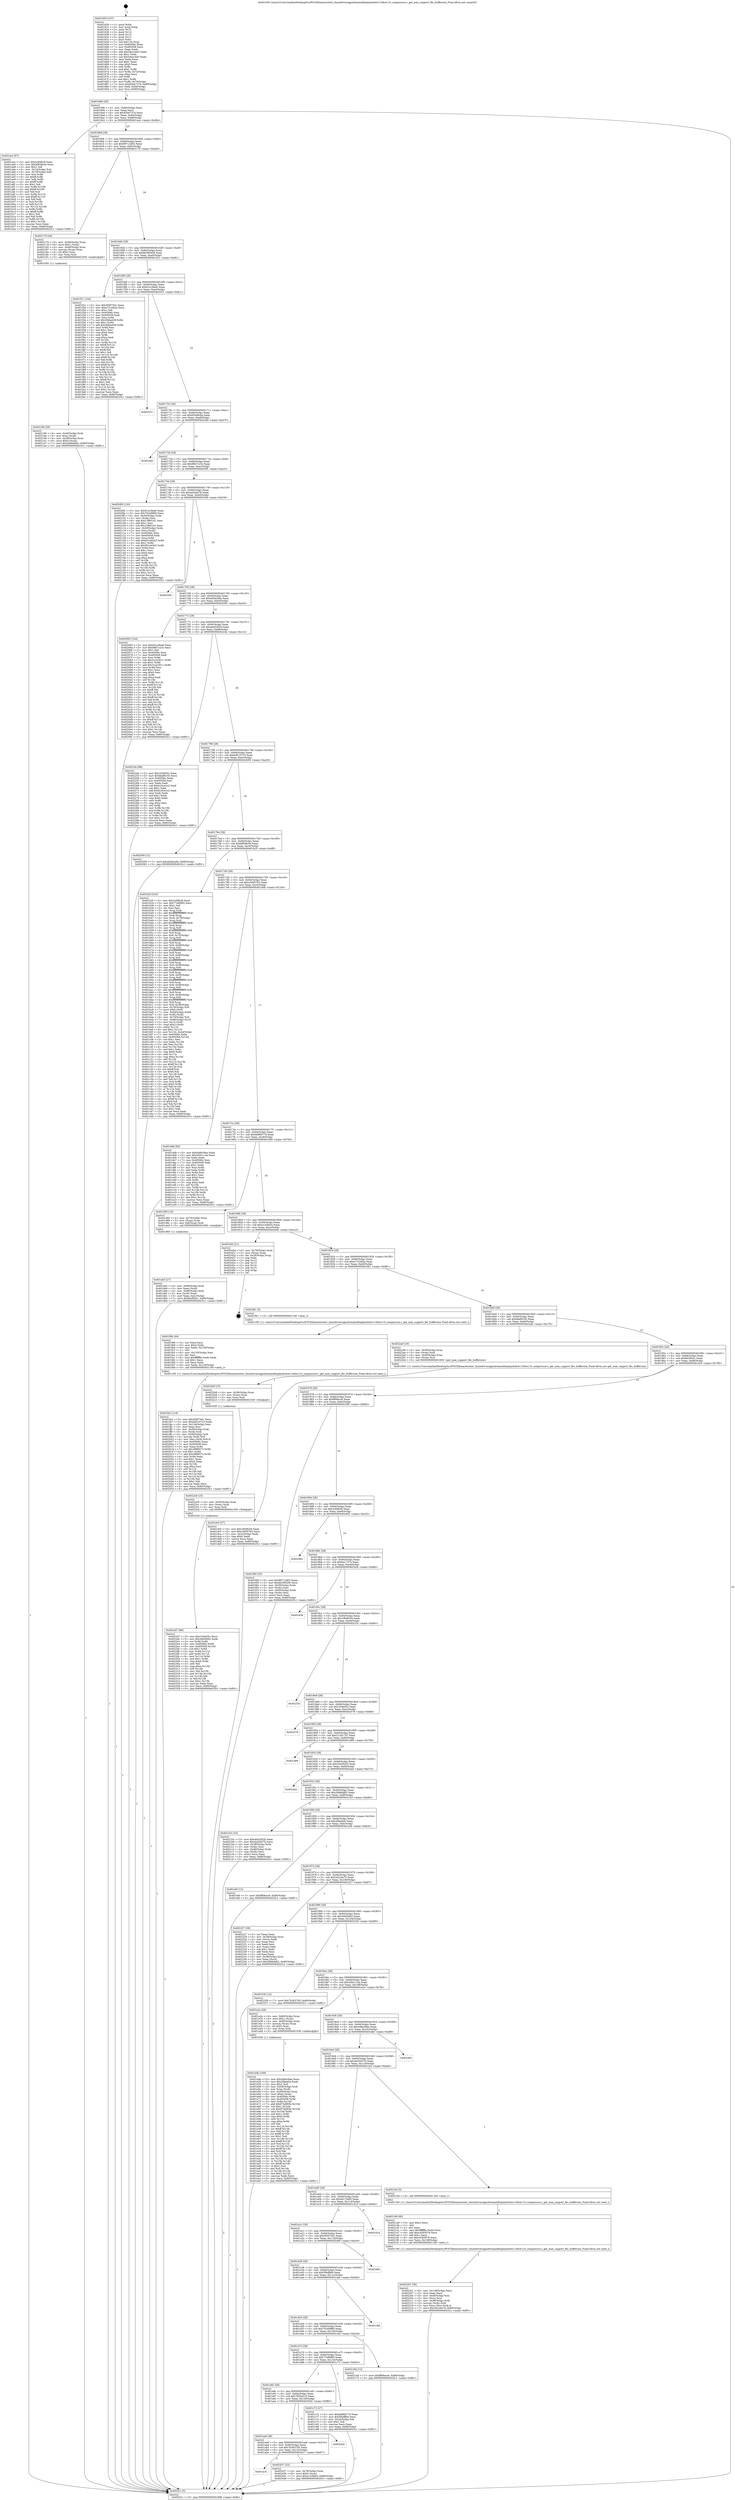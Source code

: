 digraph "0x401630" {
  label = "0x401630 (/mnt/c/Users/mathe/Desktop/tcc/POCII/binaries/extr_linuxdriversgpudrmamddisplaydcdce110dce110_compressor.c_get_max_support_fbc_buffersize_Final-ollvm.out::main(0))"
  labelloc = "t"
  node[shape=record]

  Entry [label="",width=0.3,height=0.3,shape=circle,fillcolor=black,style=filled]
  "0x40169b" [label="{
     0x40169b [29]\l
     | [instrs]\l
     &nbsp;&nbsp;0x40169b \<+3\>: mov -0x80(%rbp),%eax\l
     &nbsp;&nbsp;0x40169e \<+2\>: mov %eax,%ecx\l
     &nbsp;&nbsp;0x4016a0 \<+6\>: sub $0x82be737d,%ecx\l
     &nbsp;&nbsp;0x4016a6 \<+6\>: mov %eax,-0x94(%rbp)\l
     &nbsp;&nbsp;0x4016ac \<+6\>: mov %ecx,-0x98(%rbp)\l
     &nbsp;&nbsp;0x4016b2 \<+6\>: je 0000000000401ace \<main+0x49e\>\l
  }"]
  "0x401ace" [label="{
     0x401ace [97]\l
     | [instrs]\l
     &nbsp;&nbsp;0x401ace \<+5\>: mov $0x2c69626,%eax\l
     &nbsp;&nbsp;0x401ad3 \<+5\>: mov $0xbf838c5e,%ecx\l
     &nbsp;&nbsp;0x401ad8 \<+2\>: mov $0x1,%dl\l
     &nbsp;&nbsp;0x401ada \<+4\>: mov -0x7a(%rbp),%sil\l
     &nbsp;&nbsp;0x401ade \<+4\>: mov -0x79(%rbp),%dil\l
     &nbsp;&nbsp;0x401ae2 \<+3\>: mov %sil,%r8b\l
     &nbsp;&nbsp;0x401ae5 \<+4\>: xor $0xff,%r8b\l
     &nbsp;&nbsp;0x401ae9 \<+3\>: mov %dil,%r9b\l
     &nbsp;&nbsp;0x401aec \<+4\>: xor $0xff,%r9b\l
     &nbsp;&nbsp;0x401af0 \<+3\>: xor $0x1,%dl\l
     &nbsp;&nbsp;0x401af3 \<+3\>: mov %r8b,%r10b\l
     &nbsp;&nbsp;0x401af6 \<+4\>: and $0xff,%r10b\l
     &nbsp;&nbsp;0x401afa \<+3\>: and %dl,%sil\l
     &nbsp;&nbsp;0x401afd \<+3\>: mov %r9b,%r11b\l
     &nbsp;&nbsp;0x401b00 \<+4\>: and $0xff,%r11b\l
     &nbsp;&nbsp;0x401b04 \<+3\>: and %dl,%dil\l
     &nbsp;&nbsp;0x401b07 \<+3\>: or %sil,%r10b\l
     &nbsp;&nbsp;0x401b0a \<+3\>: or %dil,%r11b\l
     &nbsp;&nbsp;0x401b0d \<+3\>: xor %r11b,%r10b\l
     &nbsp;&nbsp;0x401b10 \<+3\>: or %r9b,%r8b\l
     &nbsp;&nbsp;0x401b13 \<+4\>: xor $0xff,%r8b\l
     &nbsp;&nbsp;0x401b17 \<+3\>: or $0x1,%dl\l
     &nbsp;&nbsp;0x401b1a \<+3\>: and %dl,%r8b\l
     &nbsp;&nbsp;0x401b1d \<+3\>: or %r8b,%r10b\l
     &nbsp;&nbsp;0x401b20 \<+4\>: test $0x1,%r10b\l
     &nbsp;&nbsp;0x401b24 \<+3\>: cmovne %ecx,%eax\l
     &nbsp;&nbsp;0x401b27 \<+3\>: mov %eax,-0x80(%rbp)\l
     &nbsp;&nbsp;0x401b2a \<+5\>: jmp 00000000004025c1 \<main+0xf91\>\l
  }"]
  "0x4016b8" [label="{
     0x4016b8 [28]\l
     | [instrs]\l
     &nbsp;&nbsp;0x4016b8 \<+5\>: jmp 00000000004016bd \<main+0x8d\>\l
     &nbsp;&nbsp;0x4016bd \<+6\>: mov -0x94(%rbp),%eax\l
     &nbsp;&nbsp;0x4016c3 \<+5\>: sub $0x89712d03,%eax\l
     &nbsp;&nbsp;0x4016c8 \<+6\>: mov %eax,-0x9c(%rbp)\l
     &nbsp;&nbsp;0x4016ce \<+6\>: je 0000000000402179 \<main+0xb49\>\l
  }"]
  "0x4025c1" [label="{
     0x4025c1 [5]\l
     | [instrs]\l
     &nbsp;&nbsp;0x4025c1 \<+5\>: jmp 000000000040169b \<main+0x6b\>\l
  }"]
  "0x401630" [label="{
     0x401630 [107]\l
     | [instrs]\l
     &nbsp;&nbsp;0x401630 \<+1\>: push %rbp\l
     &nbsp;&nbsp;0x401631 \<+3\>: mov %rsp,%rbp\l
     &nbsp;&nbsp;0x401634 \<+2\>: push %r15\l
     &nbsp;&nbsp;0x401636 \<+2\>: push %r14\l
     &nbsp;&nbsp;0x401638 \<+2\>: push %r13\l
     &nbsp;&nbsp;0x40163a \<+2\>: push %r12\l
     &nbsp;&nbsp;0x40163c \<+1\>: push %rbx\l
     &nbsp;&nbsp;0x40163d \<+7\>: sub $0x118,%rsp\l
     &nbsp;&nbsp;0x401644 \<+7\>: mov 0x40506c,%eax\l
     &nbsp;&nbsp;0x40164b \<+7\>: mov 0x405058,%ecx\l
     &nbsp;&nbsp;0x401652 \<+2\>: mov %eax,%edx\l
     &nbsp;&nbsp;0x401654 \<+6\>: add $0x54ecc4d3,%edx\l
     &nbsp;&nbsp;0x40165a \<+3\>: sub $0x1,%edx\l
     &nbsp;&nbsp;0x40165d \<+6\>: sub $0x54ecc4d3,%edx\l
     &nbsp;&nbsp;0x401663 \<+3\>: imul %edx,%eax\l
     &nbsp;&nbsp;0x401666 \<+3\>: and $0x1,%eax\l
     &nbsp;&nbsp;0x401669 \<+3\>: cmp $0x0,%eax\l
     &nbsp;&nbsp;0x40166c \<+4\>: sete %r8b\l
     &nbsp;&nbsp;0x401670 \<+4\>: and $0x1,%r8b\l
     &nbsp;&nbsp;0x401674 \<+4\>: mov %r8b,-0x7a(%rbp)\l
     &nbsp;&nbsp;0x401678 \<+3\>: cmp $0xa,%ecx\l
     &nbsp;&nbsp;0x40167b \<+4\>: setl %r8b\l
     &nbsp;&nbsp;0x40167f \<+4\>: and $0x1,%r8b\l
     &nbsp;&nbsp;0x401683 \<+4\>: mov %r8b,-0x79(%rbp)\l
     &nbsp;&nbsp;0x401687 \<+7\>: movl $0x82be737d,-0x80(%rbp)\l
     &nbsp;&nbsp;0x40168e \<+6\>: mov %edi,-0x84(%rbp)\l
     &nbsp;&nbsp;0x401694 \<+7\>: mov %rsi,-0x90(%rbp)\l
  }"]
  Exit [label="",width=0.3,height=0.3,shape=circle,fillcolor=black,style=filled,peripheries=2]
  "0x402179" [label="{
     0x402179 [29]\l
     | [instrs]\l
     &nbsp;&nbsp;0x402179 \<+4\>: mov -0x48(%rbp),%rax\l
     &nbsp;&nbsp;0x40217d \<+6\>: movl $0x1,(%rax)\l
     &nbsp;&nbsp;0x402183 \<+4\>: mov -0x48(%rbp),%rax\l
     &nbsp;&nbsp;0x402187 \<+3\>: movslq (%rax),%rax\l
     &nbsp;&nbsp;0x40218a \<+4\>: shl $0x2,%rax\l
     &nbsp;&nbsp;0x40218e \<+3\>: mov %rax,%rdi\l
     &nbsp;&nbsp;0x402191 \<+5\>: call 0000000000401050 \<malloc@plt\>\l
     | [calls]\l
     &nbsp;&nbsp;0x401050 \{1\} (unknown)\l
  }"]
  "0x4016d4" [label="{
     0x4016d4 [28]\l
     | [instrs]\l
     &nbsp;&nbsp;0x4016d4 \<+5\>: jmp 00000000004016d9 \<main+0xa9\>\l
     &nbsp;&nbsp;0x4016d9 \<+6\>: mov -0x94(%rbp),%eax\l
     &nbsp;&nbsp;0x4016df \<+5\>: sub $0x8b395458,%eax\l
     &nbsp;&nbsp;0x4016e4 \<+6\>: mov %eax,-0xa0(%rbp)\l
     &nbsp;&nbsp;0x4016ea \<+6\>: je 0000000000401f21 \<main+0x8f1\>\l
  }"]
  "0x401ac4" [label="{
     0x401ac4\l
  }", style=dashed]
  "0x401f21" [label="{
     0x401f21 [144]\l
     | [instrs]\l
     &nbsp;&nbsp;0x401f21 \<+5\>: mov $0x5f3875d1,%eax\l
     &nbsp;&nbsp;0x401f26 \<+5\>: mov $0xe721b62e,%ecx\l
     &nbsp;&nbsp;0x401f2b \<+2\>: mov $0x1,%dl\l
     &nbsp;&nbsp;0x401f2d \<+7\>: mov 0x40506c,%esi\l
     &nbsp;&nbsp;0x401f34 \<+7\>: mov 0x405058,%edi\l
     &nbsp;&nbsp;0x401f3b \<+3\>: mov %esi,%r8d\l
     &nbsp;&nbsp;0x401f3e \<+7\>: sub $0x3f4ba439,%r8d\l
     &nbsp;&nbsp;0x401f45 \<+4\>: sub $0x1,%r8d\l
     &nbsp;&nbsp;0x401f49 \<+7\>: add $0x3f4ba439,%r8d\l
     &nbsp;&nbsp;0x401f50 \<+4\>: imul %r8d,%esi\l
     &nbsp;&nbsp;0x401f54 \<+3\>: and $0x1,%esi\l
     &nbsp;&nbsp;0x401f57 \<+3\>: cmp $0x0,%esi\l
     &nbsp;&nbsp;0x401f5a \<+4\>: sete %r9b\l
     &nbsp;&nbsp;0x401f5e \<+3\>: cmp $0xa,%edi\l
     &nbsp;&nbsp;0x401f61 \<+4\>: setl %r10b\l
     &nbsp;&nbsp;0x401f65 \<+3\>: mov %r9b,%r11b\l
     &nbsp;&nbsp;0x401f68 \<+4\>: xor $0xff,%r11b\l
     &nbsp;&nbsp;0x401f6c \<+3\>: mov %r10b,%bl\l
     &nbsp;&nbsp;0x401f6f \<+3\>: xor $0xff,%bl\l
     &nbsp;&nbsp;0x401f72 \<+3\>: xor $0x1,%dl\l
     &nbsp;&nbsp;0x401f75 \<+3\>: mov %r11b,%r14b\l
     &nbsp;&nbsp;0x401f78 \<+4\>: and $0xff,%r14b\l
     &nbsp;&nbsp;0x401f7c \<+3\>: and %dl,%r9b\l
     &nbsp;&nbsp;0x401f7f \<+3\>: mov %bl,%r15b\l
     &nbsp;&nbsp;0x401f82 \<+4\>: and $0xff,%r15b\l
     &nbsp;&nbsp;0x401f86 \<+3\>: and %dl,%r10b\l
     &nbsp;&nbsp;0x401f89 \<+3\>: or %r9b,%r14b\l
     &nbsp;&nbsp;0x401f8c \<+3\>: or %r10b,%r15b\l
     &nbsp;&nbsp;0x401f8f \<+3\>: xor %r15b,%r14b\l
     &nbsp;&nbsp;0x401f92 \<+3\>: or %bl,%r11b\l
     &nbsp;&nbsp;0x401f95 \<+4\>: xor $0xff,%r11b\l
     &nbsp;&nbsp;0x401f99 \<+3\>: or $0x1,%dl\l
     &nbsp;&nbsp;0x401f9c \<+3\>: and %dl,%r11b\l
     &nbsp;&nbsp;0x401f9f \<+3\>: or %r11b,%r14b\l
     &nbsp;&nbsp;0x401fa2 \<+4\>: test $0x1,%r14b\l
     &nbsp;&nbsp;0x401fa6 \<+3\>: cmovne %ecx,%eax\l
     &nbsp;&nbsp;0x401fa9 \<+3\>: mov %eax,-0x80(%rbp)\l
     &nbsp;&nbsp;0x401fac \<+5\>: jmp 00000000004025c1 \<main+0xf91\>\l
  }"]
  "0x4016f0" [label="{
     0x4016f0 [28]\l
     | [instrs]\l
     &nbsp;&nbsp;0x4016f0 \<+5\>: jmp 00000000004016f5 \<main+0xc5\>\l
     &nbsp;&nbsp;0x4016f5 \<+6\>: mov -0x94(%rbp),%eax\l
     &nbsp;&nbsp;0x4016fb \<+5\>: sub $0x91a18ee6,%eax\l
     &nbsp;&nbsp;0x401700 \<+6\>: mov %eax,-0xa4(%rbp)\l
     &nbsp;&nbsp;0x401706 \<+6\>: je 0000000000402551 \<main+0xf21\>\l
  }"]
  "0x402437" [label="{
     0x402437 [22]\l
     | [instrs]\l
     &nbsp;&nbsp;0x402437 \<+4\>: mov -0x78(%rbp),%rax\l
     &nbsp;&nbsp;0x40243b \<+6\>: movl $0x0,(%rax)\l
     &nbsp;&nbsp;0x402441 \<+7\>: movl $0xe143fa04,-0x80(%rbp)\l
     &nbsp;&nbsp;0x402448 \<+5\>: jmp 00000000004025c1 \<main+0xf91\>\l
  }"]
  "0x402551" [label="{
     0x402551\l
  }", style=dashed]
  "0x40170c" [label="{
     0x40170c [28]\l
     | [instrs]\l
     &nbsp;&nbsp;0x40170c \<+5\>: jmp 0000000000401711 \<main+0xe1\>\l
     &nbsp;&nbsp;0x401711 \<+6\>: mov -0x94(%rbp),%eax\l
     &nbsp;&nbsp;0x401717 \<+5\>: sub $0x930d9cba,%eax\l
     &nbsp;&nbsp;0x40171c \<+6\>: mov %eax,-0xa8(%rbp)\l
     &nbsp;&nbsp;0x401722 \<+6\>: je 00000000004023a0 \<main+0xd70\>\l
  }"]
  "0x401aa8" [label="{
     0x401aa8 [28]\l
     | [instrs]\l
     &nbsp;&nbsp;0x401aa8 \<+5\>: jmp 0000000000401aad \<main+0x47d\>\l
     &nbsp;&nbsp;0x401aad \<+6\>: mov -0x94(%rbp),%eax\l
     &nbsp;&nbsp;0x401ab3 \<+5\>: sub $0x7b3637d5,%eax\l
     &nbsp;&nbsp;0x401ab8 \<+6\>: mov %eax,-0x12c(%rbp)\l
     &nbsp;&nbsp;0x401abe \<+6\>: je 0000000000402437 \<main+0xe07\>\l
  }"]
  "0x4023a0" [label="{
     0x4023a0\l
  }", style=dashed]
  "0x401728" [label="{
     0x401728 [28]\l
     | [instrs]\l
     &nbsp;&nbsp;0x401728 \<+5\>: jmp 000000000040172d \<main+0xfd\>\l
     &nbsp;&nbsp;0x40172d \<+6\>: mov -0x94(%rbp),%eax\l
     &nbsp;&nbsp;0x401733 \<+5\>: sub $0x98b7c23c,%eax\l
     &nbsp;&nbsp;0x401738 \<+6\>: mov %eax,-0xac(%rbp)\l
     &nbsp;&nbsp;0x40173e \<+6\>: je 00000000004020f5 \<main+0xac5\>\l
  }"]
  "0x4025b5" [label="{
     0x4025b5\l
  }", style=dashed]
  "0x4020f5" [label="{
     0x4020f5 [120]\l
     | [instrs]\l
     &nbsp;&nbsp;0x4020f5 \<+5\>: mov $0x91a18ee6,%eax\l
     &nbsp;&nbsp;0x4020fa \<+5\>: mov $0x702e9880,%ecx\l
     &nbsp;&nbsp;0x4020ff \<+4\>: mov -0x50(%rbp),%rdx\l
     &nbsp;&nbsp;0x402103 \<+2\>: mov (%rdx),%esi\l
     &nbsp;&nbsp;0x402105 \<+6\>: add $0x13f601d1,%esi\l
     &nbsp;&nbsp;0x40210b \<+3\>: add $0x1,%esi\l
     &nbsp;&nbsp;0x40210e \<+6\>: sub $0x13f601d1,%esi\l
     &nbsp;&nbsp;0x402114 \<+4\>: mov -0x50(%rbp),%rdx\l
     &nbsp;&nbsp;0x402118 \<+2\>: mov %esi,(%rdx)\l
     &nbsp;&nbsp;0x40211a \<+7\>: mov 0x40506c,%esi\l
     &nbsp;&nbsp;0x402121 \<+7\>: mov 0x405058,%edi\l
     &nbsp;&nbsp;0x402128 \<+3\>: mov %esi,%r8d\l
     &nbsp;&nbsp;0x40212b \<+7\>: add $0x951eb543,%r8d\l
     &nbsp;&nbsp;0x402132 \<+4\>: sub $0x1,%r8d\l
     &nbsp;&nbsp;0x402136 \<+7\>: sub $0x951eb543,%r8d\l
     &nbsp;&nbsp;0x40213d \<+4\>: imul %r8d,%esi\l
     &nbsp;&nbsp;0x402141 \<+3\>: and $0x1,%esi\l
     &nbsp;&nbsp;0x402144 \<+3\>: cmp $0x0,%esi\l
     &nbsp;&nbsp;0x402147 \<+4\>: sete %r9b\l
     &nbsp;&nbsp;0x40214b \<+3\>: cmp $0xa,%edi\l
     &nbsp;&nbsp;0x40214e \<+4\>: setl %r10b\l
     &nbsp;&nbsp;0x402152 \<+3\>: mov %r9b,%r11b\l
     &nbsp;&nbsp;0x402155 \<+3\>: and %r10b,%r11b\l
     &nbsp;&nbsp;0x402158 \<+3\>: xor %r10b,%r9b\l
     &nbsp;&nbsp;0x40215b \<+3\>: or %r9b,%r11b\l
     &nbsp;&nbsp;0x40215e \<+4\>: test $0x1,%r11b\l
     &nbsp;&nbsp;0x402162 \<+3\>: cmovne %ecx,%eax\l
     &nbsp;&nbsp;0x402165 \<+3\>: mov %eax,-0x80(%rbp)\l
     &nbsp;&nbsp;0x402168 \<+5\>: jmp 00000000004025c1 \<main+0xf91\>\l
  }"]
  "0x401744" [label="{
     0x401744 [28]\l
     | [instrs]\l
     &nbsp;&nbsp;0x401744 \<+5\>: jmp 0000000000401749 \<main+0x119\>\l
     &nbsp;&nbsp;0x401749 \<+6\>: mov -0x94(%rbp),%eax\l
     &nbsp;&nbsp;0x40174f \<+5\>: sub $0xa43a447b,%eax\l
     &nbsp;&nbsp;0x401754 \<+6\>: mov %eax,-0xb0(%rbp)\l
     &nbsp;&nbsp;0x40175a \<+6\>: je 0000000000402348 \<main+0xd18\>\l
  }"]
  "0x4022d7" [label="{
     0x4022d7 [89]\l
     | [instrs]\l
     &nbsp;&nbsp;0x4022d7 \<+5\>: mov $0x1fc9a55c,%ecx\l
     &nbsp;&nbsp;0x4022dc \<+5\>: mov $0x3eb5bf42,%edx\l
     &nbsp;&nbsp;0x4022e1 \<+3\>: xor %r8d,%r8d\l
     &nbsp;&nbsp;0x4022e4 \<+8\>: mov 0x40506c,%r9d\l
     &nbsp;&nbsp;0x4022ec \<+8\>: mov 0x405058,%r10d\l
     &nbsp;&nbsp;0x4022f4 \<+4\>: sub $0x1,%r8d\l
     &nbsp;&nbsp;0x4022f8 \<+3\>: mov %r9d,%r11d\l
     &nbsp;&nbsp;0x4022fb \<+3\>: add %r8d,%r11d\l
     &nbsp;&nbsp;0x4022fe \<+4\>: imul %r11d,%r9d\l
     &nbsp;&nbsp;0x402302 \<+4\>: and $0x1,%r9d\l
     &nbsp;&nbsp;0x402306 \<+4\>: cmp $0x0,%r9d\l
     &nbsp;&nbsp;0x40230a \<+3\>: sete %bl\l
     &nbsp;&nbsp;0x40230d \<+4\>: cmp $0xa,%r10d\l
     &nbsp;&nbsp;0x402311 \<+4\>: setl %r14b\l
     &nbsp;&nbsp;0x402315 \<+3\>: mov %bl,%r15b\l
     &nbsp;&nbsp;0x402318 \<+3\>: and %r14b,%r15b\l
     &nbsp;&nbsp;0x40231b \<+3\>: xor %r14b,%bl\l
     &nbsp;&nbsp;0x40231e \<+3\>: or %bl,%r15b\l
     &nbsp;&nbsp;0x402321 \<+4\>: test $0x1,%r15b\l
     &nbsp;&nbsp;0x402325 \<+3\>: cmovne %edx,%ecx\l
     &nbsp;&nbsp;0x402328 \<+3\>: mov %ecx,-0x80(%rbp)\l
     &nbsp;&nbsp;0x40232b \<+5\>: jmp 00000000004025c1 \<main+0xf91\>\l
  }"]
  "0x402348" [label="{
     0x402348\l
  }", style=dashed]
  "0x401760" [label="{
     0x401760 [28]\l
     | [instrs]\l
     &nbsp;&nbsp;0x401760 \<+5\>: jmp 0000000000401765 \<main+0x135\>\l
     &nbsp;&nbsp;0x401765 \<+6\>: mov -0x94(%rbp),%eax\l
     &nbsp;&nbsp;0x40176b \<+5\>: sub $0xa83b2a9a,%eax\l
     &nbsp;&nbsp;0x401770 \<+6\>: mov %eax,-0xb4(%rbp)\l
     &nbsp;&nbsp;0x401776 \<+6\>: je 0000000000402065 \<main+0xa35\>\l
  }"]
  "0x4022c8" [label="{
     0x4022c8 [15]\l
     | [instrs]\l
     &nbsp;&nbsp;0x4022c8 \<+4\>: mov -0x40(%rbp),%rax\l
     &nbsp;&nbsp;0x4022cc \<+3\>: mov (%rax),%rax\l
     &nbsp;&nbsp;0x4022cf \<+3\>: mov %rax,%rdi\l
     &nbsp;&nbsp;0x4022d2 \<+5\>: call 0000000000401030 \<free@plt\>\l
     | [calls]\l
     &nbsp;&nbsp;0x401030 \{1\} (unknown)\l
  }"]
  "0x402065" [label="{
     0x402065 [144]\l
     | [instrs]\l
     &nbsp;&nbsp;0x402065 \<+5\>: mov $0x91a18ee6,%eax\l
     &nbsp;&nbsp;0x40206a \<+5\>: mov $0x98b7c23c,%ecx\l
     &nbsp;&nbsp;0x40206f \<+2\>: mov $0x1,%dl\l
     &nbsp;&nbsp;0x402071 \<+7\>: mov 0x40506c,%esi\l
     &nbsp;&nbsp;0x402078 \<+7\>: mov 0x405058,%edi\l
     &nbsp;&nbsp;0x40207f \<+3\>: mov %esi,%r8d\l
     &nbsp;&nbsp;0x402082 \<+7\>: sub $0x31a22611,%r8d\l
     &nbsp;&nbsp;0x402089 \<+4\>: sub $0x1,%r8d\l
     &nbsp;&nbsp;0x40208d \<+7\>: add $0x31a22611,%r8d\l
     &nbsp;&nbsp;0x402094 \<+4\>: imul %r8d,%esi\l
     &nbsp;&nbsp;0x402098 \<+3\>: and $0x1,%esi\l
     &nbsp;&nbsp;0x40209b \<+3\>: cmp $0x0,%esi\l
     &nbsp;&nbsp;0x40209e \<+4\>: sete %r9b\l
     &nbsp;&nbsp;0x4020a2 \<+3\>: cmp $0xa,%edi\l
     &nbsp;&nbsp;0x4020a5 \<+4\>: setl %r10b\l
     &nbsp;&nbsp;0x4020a9 \<+3\>: mov %r9b,%r11b\l
     &nbsp;&nbsp;0x4020ac \<+4\>: xor $0xff,%r11b\l
     &nbsp;&nbsp;0x4020b0 \<+3\>: mov %r10b,%bl\l
     &nbsp;&nbsp;0x4020b3 \<+3\>: xor $0xff,%bl\l
     &nbsp;&nbsp;0x4020b6 \<+3\>: xor $0x1,%dl\l
     &nbsp;&nbsp;0x4020b9 \<+3\>: mov %r11b,%r14b\l
     &nbsp;&nbsp;0x4020bc \<+4\>: and $0xff,%r14b\l
     &nbsp;&nbsp;0x4020c0 \<+3\>: and %dl,%r9b\l
     &nbsp;&nbsp;0x4020c3 \<+3\>: mov %bl,%r15b\l
     &nbsp;&nbsp;0x4020c6 \<+4\>: and $0xff,%r15b\l
     &nbsp;&nbsp;0x4020ca \<+3\>: and %dl,%r10b\l
     &nbsp;&nbsp;0x4020cd \<+3\>: or %r9b,%r14b\l
     &nbsp;&nbsp;0x4020d0 \<+3\>: or %r10b,%r15b\l
     &nbsp;&nbsp;0x4020d3 \<+3\>: xor %r15b,%r14b\l
     &nbsp;&nbsp;0x4020d6 \<+3\>: or %bl,%r11b\l
     &nbsp;&nbsp;0x4020d9 \<+4\>: xor $0xff,%r11b\l
     &nbsp;&nbsp;0x4020dd \<+3\>: or $0x1,%dl\l
     &nbsp;&nbsp;0x4020e0 \<+3\>: and %dl,%r11b\l
     &nbsp;&nbsp;0x4020e3 \<+3\>: or %r11b,%r14b\l
     &nbsp;&nbsp;0x4020e6 \<+4\>: test $0x1,%r14b\l
     &nbsp;&nbsp;0x4020ea \<+3\>: cmovne %ecx,%eax\l
     &nbsp;&nbsp;0x4020ed \<+3\>: mov %eax,-0x80(%rbp)\l
     &nbsp;&nbsp;0x4020f0 \<+5\>: jmp 00000000004025c1 \<main+0xf91\>\l
  }"]
  "0x40177c" [label="{
     0x40177c [28]\l
     | [instrs]\l
     &nbsp;&nbsp;0x40177c \<+5\>: jmp 0000000000401781 \<main+0x151\>\l
     &nbsp;&nbsp;0x401781 \<+6\>: mov -0x94(%rbp),%eax\l
     &nbsp;&nbsp;0x401787 \<+5\>: sub $0xaba5262b,%eax\l
     &nbsp;&nbsp;0x40178c \<+6\>: mov %eax,-0xb8(%rbp)\l
     &nbsp;&nbsp;0x401792 \<+6\>: je 000000000040224e \<main+0xc1e\>\l
  }"]
  "0x4022b9" [label="{
     0x4022b9 [15]\l
     | [instrs]\l
     &nbsp;&nbsp;0x4022b9 \<+4\>: mov -0x58(%rbp),%rax\l
     &nbsp;&nbsp;0x4022bd \<+3\>: mov (%rax),%rax\l
     &nbsp;&nbsp;0x4022c0 \<+3\>: mov %rax,%rdi\l
     &nbsp;&nbsp;0x4022c3 \<+5\>: call 0000000000401030 \<free@plt\>\l
     | [calls]\l
     &nbsp;&nbsp;0x401030 \{1\} (unknown)\l
  }"]
  "0x40224e" [label="{
     0x40224e [88]\l
     | [instrs]\l
     &nbsp;&nbsp;0x40224e \<+5\>: mov $0x1fc9a55c,%eax\l
     &nbsp;&nbsp;0x402253 \<+5\>: mov $0xfda88192,%ecx\l
     &nbsp;&nbsp;0x402258 \<+7\>: mov 0x40506c,%edx\l
     &nbsp;&nbsp;0x40225f \<+7\>: mov 0x405058,%esi\l
     &nbsp;&nbsp;0x402266 \<+2\>: mov %edx,%edi\l
     &nbsp;&nbsp;0x402268 \<+6\>: sub $0xb16ce1e2,%edi\l
     &nbsp;&nbsp;0x40226e \<+3\>: sub $0x1,%edi\l
     &nbsp;&nbsp;0x402271 \<+6\>: add $0xb16ce1e2,%edi\l
     &nbsp;&nbsp;0x402277 \<+3\>: imul %edi,%edx\l
     &nbsp;&nbsp;0x40227a \<+3\>: and $0x1,%edx\l
     &nbsp;&nbsp;0x40227d \<+3\>: cmp $0x0,%edx\l
     &nbsp;&nbsp;0x402280 \<+4\>: sete %r8b\l
     &nbsp;&nbsp;0x402284 \<+3\>: cmp $0xa,%esi\l
     &nbsp;&nbsp;0x402287 \<+4\>: setl %r9b\l
     &nbsp;&nbsp;0x40228b \<+3\>: mov %r8b,%r10b\l
     &nbsp;&nbsp;0x40228e \<+3\>: and %r9b,%r10b\l
     &nbsp;&nbsp;0x402291 \<+3\>: xor %r9b,%r8b\l
     &nbsp;&nbsp;0x402294 \<+3\>: or %r8b,%r10b\l
     &nbsp;&nbsp;0x402297 \<+4\>: test $0x1,%r10b\l
     &nbsp;&nbsp;0x40229b \<+3\>: cmovne %ecx,%eax\l
     &nbsp;&nbsp;0x40229e \<+3\>: mov %eax,-0x80(%rbp)\l
     &nbsp;&nbsp;0x4022a1 \<+5\>: jmp 00000000004025c1 \<main+0xf91\>\l
  }"]
  "0x401798" [label="{
     0x401798 [28]\l
     | [instrs]\l
     &nbsp;&nbsp;0x401798 \<+5\>: jmp 000000000040179d \<main+0x16d\>\l
     &nbsp;&nbsp;0x40179d \<+6\>: mov -0x94(%rbp),%eax\l
     &nbsp;&nbsp;0x4017a3 \<+5\>: sub $0xbd510723,%eax\l
     &nbsp;&nbsp;0x4017a8 \<+6\>: mov %eax,-0xbc(%rbp)\l
     &nbsp;&nbsp;0x4017ae \<+6\>: je 0000000000402059 \<main+0xa29\>\l
  }"]
  "0x402201" [label="{
     0x402201 [38]\l
     | [instrs]\l
     &nbsp;&nbsp;0x402201 \<+6\>: mov -0x138(%rbp),%ecx\l
     &nbsp;&nbsp;0x402207 \<+3\>: imul %eax,%ecx\l
     &nbsp;&nbsp;0x40220a \<+4\>: mov -0x40(%rbp),%rsi\l
     &nbsp;&nbsp;0x40220e \<+3\>: mov (%rsi),%rsi\l
     &nbsp;&nbsp;0x402211 \<+4\>: mov -0x38(%rbp),%rdi\l
     &nbsp;&nbsp;0x402215 \<+3\>: movslq (%rdi),%rdi\l
     &nbsp;&nbsp;0x402218 \<+3\>: mov %ecx,(%rsi,%rdi,4)\l
     &nbsp;&nbsp;0x40221b \<+7\>: movl $0x34224e70,-0x80(%rbp)\l
     &nbsp;&nbsp;0x402222 \<+5\>: jmp 00000000004025c1 \<main+0xf91\>\l
  }"]
  "0x402059" [label="{
     0x402059 [12]\l
     | [instrs]\l
     &nbsp;&nbsp;0x402059 \<+7\>: movl $0xa83b2a9a,-0x80(%rbp)\l
     &nbsp;&nbsp;0x402060 \<+5\>: jmp 00000000004025c1 \<main+0xf91\>\l
  }"]
  "0x4017b4" [label="{
     0x4017b4 [28]\l
     | [instrs]\l
     &nbsp;&nbsp;0x4017b4 \<+5\>: jmp 00000000004017b9 \<main+0x189\>\l
     &nbsp;&nbsp;0x4017b9 \<+6\>: mov -0x94(%rbp),%eax\l
     &nbsp;&nbsp;0x4017bf \<+5\>: sub $0xbf838c5e,%eax\l
     &nbsp;&nbsp;0x4017c4 \<+6\>: mov %eax,-0xc0(%rbp)\l
     &nbsp;&nbsp;0x4017ca \<+6\>: je 0000000000401b2f \<main+0x4ff\>\l
  }"]
  "0x4021d9" [label="{
     0x4021d9 [40]\l
     | [instrs]\l
     &nbsp;&nbsp;0x4021d9 \<+5\>: mov $0x2,%ecx\l
     &nbsp;&nbsp;0x4021de \<+1\>: cltd\l
     &nbsp;&nbsp;0x4021df \<+2\>: idiv %ecx\l
     &nbsp;&nbsp;0x4021e1 \<+6\>: imul $0xfffffffe,%edx,%ecx\l
     &nbsp;&nbsp;0x4021e7 \<+6\>: add $0xc4393078,%ecx\l
     &nbsp;&nbsp;0x4021ed \<+3\>: add $0x1,%ecx\l
     &nbsp;&nbsp;0x4021f0 \<+6\>: sub $0xc4393078,%ecx\l
     &nbsp;&nbsp;0x4021f6 \<+6\>: mov %ecx,-0x138(%rbp)\l
     &nbsp;&nbsp;0x4021fc \<+5\>: call 0000000000401160 \<next_i\>\l
     | [calls]\l
     &nbsp;&nbsp;0x401160 \{1\} (/mnt/c/Users/mathe/Desktop/tcc/POCII/binaries/extr_linuxdriversgpudrmamddisplaydcdce110dce110_compressor.c_get_max_support_fbc_buffersize_Final-ollvm.out::next_i)\l
  }"]
  "0x401b2f" [label="{
     0x401b2f [323]\l
     | [instrs]\l
     &nbsp;&nbsp;0x401b2f \<+5\>: mov $0x2c69626,%eax\l
     &nbsp;&nbsp;0x401b34 \<+5\>: mov $0x77e96f65,%ecx\l
     &nbsp;&nbsp;0x401b39 \<+2\>: mov $0x1,%dl\l
     &nbsp;&nbsp;0x401b3b \<+2\>: xor %esi,%esi\l
     &nbsp;&nbsp;0x401b3d \<+3\>: mov %rsp,%rdi\l
     &nbsp;&nbsp;0x401b40 \<+4\>: add $0xfffffffffffffff0,%rdi\l
     &nbsp;&nbsp;0x401b44 \<+3\>: mov %rdi,%rsp\l
     &nbsp;&nbsp;0x401b47 \<+4\>: mov %rdi,-0x78(%rbp)\l
     &nbsp;&nbsp;0x401b4b \<+3\>: mov %rsp,%rdi\l
     &nbsp;&nbsp;0x401b4e \<+4\>: add $0xfffffffffffffff0,%rdi\l
     &nbsp;&nbsp;0x401b52 \<+3\>: mov %rdi,%rsp\l
     &nbsp;&nbsp;0x401b55 \<+3\>: mov %rsp,%r8\l
     &nbsp;&nbsp;0x401b58 \<+4\>: add $0xfffffffffffffff0,%r8\l
     &nbsp;&nbsp;0x401b5c \<+3\>: mov %r8,%rsp\l
     &nbsp;&nbsp;0x401b5f \<+4\>: mov %r8,-0x70(%rbp)\l
     &nbsp;&nbsp;0x401b63 \<+3\>: mov %rsp,%r8\l
     &nbsp;&nbsp;0x401b66 \<+4\>: add $0xfffffffffffffff0,%r8\l
     &nbsp;&nbsp;0x401b6a \<+3\>: mov %r8,%rsp\l
     &nbsp;&nbsp;0x401b6d \<+4\>: mov %r8,-0x68(%rbp)\l
     &nbsp;&nbsp;0x401b71 \<+3\>: mov %rsp,%r8\l
     &nbsp;&nbsp;0x401b74 \<+4\>: add $0xfffffffffffffff0,%r8\l
     &nbsp;&nbsp;0x401b78 \<+3\>: mov %r8,%rsp\l
     &nbsp;&nbsp;0x401b7b \<+4\>: mov %r8,-0x60(%rbp)\l
     &nbsp;&nbsp;0x401b7f \<+3\>: mov %rsp,%r8\l
     &nbsp;&nbsp;0x401b82 \<+4\>: add $0xfffffffffffffff0,%r8\l
     &nbsp;&nbsp;0x401b86 \<+3\>: mov %r8,%rsp\l
     &nbsp;&nbsp;0x401b89 \<+4\>: mov %r8,-0x58(%rbp)\l
     &nbsp;&nbsp;0x401b8d \<+3\>: mov %rsp,%r8\l
     &nbsp;&nbsp;0x401b90 \<+4\>: add $0xfffffffffffffff0,%r8\l
     &nbsp;&nbsp;0x401b94 \<+3\>: mov %r8,%rsp\l
     &nbsp;&nbsp;0x401b97 \<+4\>: mov %r8,-0x50(%rbp)\l
     &nbsp;&nbsp;0x401b9b \<+3\>: mov %rsp,%r8\l
     &nbsp;&nbsp;0x401b9e \<+4\>: add $0xfffffffffffffff0,%r8\l
     &nbsp;&nbsp;0x401ba2 \<+3\>: mov %r8,%rsp\l
     &nbsp;&nbsp;0x401ba5 \<+4\>: mov %r8,-0x48(%rbp)\l
     &nbsp;&nbsp;0x401ba9 \<+3\>: mov %rsp,%r8\l
     &nbsp;&nbsp;0x401bac \<+4\>: add $0xfffffffffffffff0,%r8\l
     &nbsp;&nbsp;0x401bb0 \<+3\>: mov %r8,%rsp\l
     &nbsp;&nbsp;0x401bb3 \<+4\>: mov %r8,-0x40(%rbp)\l
     &nbsp;&nbsp;0x401bb7 \<+3\>: mov %rsp,%r8\l
     &nbsp;&nbsp;0x401bba \<+4\>: add $0xfffffffffffffff0,%r8\l
     &nbsp;&nbsp;0x401bbe \<+3\>: mov %r8,%rsp\l
     &nbsp;&nbsp;0x401bc1 \<+4\>: mov %r8,-0x38(%rbp)\l
     &nbsp;&nbsp;0x401bc5 \<+4\>: mov -0x78(%rbp),%r8\l
     &nbsp;&nbsp;0x401bc9 \<+7\>: movl $0x0,(%r8)\l
     &nbsp;&nbsp;0x401bd0 \<+7\>: mov -0x84(%rbp),%r9d\l
     &nbsp;&nbsp;0x401bd7 \<+3\>: mov %r9d,(%rdi)\l
     &nbsp;&nbsp;0x401bda \<+4\>: mov -0x70(%rbp),%r8\l
     &nbsp;&nbsp;0x401bde \<+7\>: mov -0x90(%rbp),%r10\l
     &nbsp;&nbsp;0x401be5 \<+3\>: mov %r10,(%r8)\l
     &nbsp;&nbsp;0x401be8 \<+3\>: cmpl $0x2,(%rdi)\l
     &nbsp;&nbsp;0x401beb \<+4\>: setne %r11b\l
     &nbsp;&nbsp;0x401bef \<+4\>: and $0x1,%r11b\l
     &nbsp;&nbsp;0x401bf3 \<+4\>: mov %r11b,-0x2d(%rbp)\l
     &nbsp;&nbsp;0x401bf7 \<+7\>: mov 0x40506c,%ebx\l
     &nbsp;&nbsp;0x401bfe \<+8\>: mov 0x405058,%r14d\l
     &nbsp;&nbsp;0x401c06 \<+3\>: sub $0x1,%esi\l
     &nbsp;&nbsp;0x401c09 \<+3\>: mov %ebx,%r15d\l
     &nbsp;&nbsp;0x401c0c \<+3\>: add %esi,%r15d\l
     &nbsp;&nbsp;0x401c0f \<+4\>: imul %r15d,%ebx\l
     &nbsp;&nbsp;0x401c13 \<+3\>: and $0x1,%ebx\l
     &nbsp;&nbsp;0x401c16 \<+3\>: cmp $0x0,%ebx\l
     &nbsp;&nbsp;0x401c19 \<+4\>: sete %r11b\l
     &nbsp;&nbsp;0x401c1d \<+4\>: cmp $0xa,%r14d\l
     &nbsp;&nbsp;0x401c21 \<+4\>: setl %r12b\l
     &nbsp;&nbsp;0x401c25 \<+3\>: mov %r11b,%r13b\l
     &nbsp;&nbsp;0x401c28 \<+4\>: xor $0xff,%r13b\l
     &nbsp;&nbsp;0x401c2c \<+3\>: mov %r12b,%sil\l
     &nbsp;&nbsp;0x401c2f \<+4\>: xor $0xff,%sil\l
     &nbsp;&nbsp;0x401c33 \<+3\>: xor $0x0,%dl\l
     &nbsp;&nbsp;0x401c36 \<+3\>: mov %r13b,%dil\l
     &nbsp;&nbsp;0x401c39 \<+4\>: and $0x0,%dil\l
     &nbsp;&nbsp;0x401c3d \<+3\>: and %dl,%r11b\l
     &nbsp;&nbsp;0x401c40 \<+3\>: mov %sil,%r8b\l
     &nbsp;&nbsp;0x401c43 \<+4\>: and $0x0,%r8b\l
     &nbsp;&nbsp;0x401c47 \<+3\>: and %dl,%r12b\l
     &nbsp;&nbsp;0x401c4a \<+3\>: or %r11b,%dil\l
     &nbsp;&nbsp;0x401c4d \<+3\>: or %r12b,%r8b\l
     &nbsp;&nbsp;0x401c50 \<+3\>: xor %r8b,%dil\l
     &nbsp;&nbsp;0x401c53 \<+3\>: or %sil,%r13b\l
     &nbsp;&nbsp;0x401c56 \<+4\>: xor $0xff,%r13b\l
     &nbsp;&nbsp;0x401c5a \<+3\>: or $0x0,%dl\l
     &nbsp;&nbsp;0x401c5d \<+3\>: and %dl,%r13b\l
     &nbsp;&nbsp;0x401c60 \<+3\>: or %r13b,%dil\l
     &nbsp;&nbsp;0x401c63 \<+4\>: test $0x1,%dil\l
     &nbsp;&nbsp;0x401c67 \<+3\>: cmovne %ecx,%eax\l
     &nbsp;&nbsp;0x401c6a \<+3\>: mov %eax,-0x80(%rbp)\l
     &nbsp;&nbsp;0x401c6d \<+5\>: jmp 00000000004025c1 \<main+0xf91\>\l
  }"]
  "0x4017d0" [label="{
     0x4017d0 [28]\l
     | [instrs]\l
     &nbsp;&nbsp;0x4017d0 \<+5\>: jmp 00000000004017d5 \<main+0x1a5\>\l
     &nbsp;&nbsp;0x4017d5 \<+6\>: mov -0x94(%rbp),%eax\l
     &nbsp;&nbsp;0x4017db \<+5\>: sub $0xc5d05763,%eax\l
     &nbsp;&nbsp;0x4017e0 \<+6\>: mov %eax,-0xc4(%rbp)\l
     &nbsp;&nbsp;0x4017e6 \<+6\>: je 0000000000401ddb \<main+0x7ab\>\l
  }"]
  "0x402196" [label="{
     0x402196 [29]\l
     | [instrs]\l
     &nbsp;&nbsp;0x402196 \<+4\>: mov -0x40(%rbp),%rdi\l
     &nbsp;&nbsp;0x40219a \<+3\>: mov %rax,(%rdi)\l
     &nbsp;&nbsp;0x40219d \<+4\>: mov -0x38(%rbp),%rax\l
     &nbsp;&nbsp;0x4021a1 \<+6\>: movl $0x0,(%rax)\l
     &nbsp;&nbsp;0x4021a7 \<+7\>: movl $0x2866dd62,-0x80(%rbp)\l
     &nbsp;&nbsp;0x4021ae \<+5\>: jmp 00000000004025c1 \<main+0xf91\>\l
  }"]
  "0x401fe2" [label="{
     0x401fe2 [119]\l
     | [instrs]\l
     &nbsp;&nbsp;0x401fe2 \<+5\>: mov $0x5f3875d1,%ecx\l
     &nbsp;&nbsp;0x401fe7 \<+5\>: mov $0xbd510723,%edx\l
     &nbsp;&nbsp;0x401fec \<+6\>: mov -0x134(%rbp),%esi\l
     &nbsp;&nbsp;0x401ff2 \<+3\>: imul %eax,%esi\l
     &nbsp;&nbsp;0x401ff5 \<+4\>: mov -0x58(%rbp),%rdi\l
     &nbsp;&nbsp;0x401ff9 \<+3\>: mov (%rdi),%rdi\l
     &nbsp;&nbsp;0x401ffc \<+4\>: mov -0x50(%rbp),%r8\l
     &nbsp;&nbsp;0x402000 \<+3\>: movslq (%r8),%r8\l
     &nbsp;&nbsp;0x402003 \<+4\>: mov %esi,(%rdi,%r8,4)\l
     &nbsp;&nbsp;0x402007 \<+7\>: mov 0x40506c,%eax\l
     &nbsp;&nbsp;0x40200e \<+7\>: mov 0x405058,%esi\l
     &nbsp;&nbsp;0x402015 \<+3\>: mov %eax,%r9d\l
     &nbsp;&nbsp;0x402018 \<+7\>: sub $0x3f6f6573,%r9d\l
     &nbsp;&nbsp;0x40201f \<+4\>: sub $0x1,%r9d\l
     &nbsp;&nbsp;0x402023 \<+7\>: add $0x3f6f6573,%r9d\l
     &nbsp;&nbsp;0x40202a \<+4\>: imul %r9d,%eax\l
     &nbsp;&nbsp;0x40202e \<+3\>: and $0x1,%eax\l
     &nbsp;&nbsp;0x402031 \<+3\>: cmp $0x0,%eax\l
     &nbsp;&nbsp;0x402034 \<+4\>: sete %r10b\l
     &nbsp;&nbsp;0x402038 \<+3\>: cmp $0xa,%esi\l
     &nbsp;&nbsp;0x40203b \<+4\>: setl %r11b\l
     &nbsp;&nbsp;0x40203f \<+3\>: mov %r10b,%bl\l
     &nbsp;&nbsp;0x402042 \<+3\>: and %r11b,%bl\l
     &nbsp;&nbsp;0x402045 \<+3\>: xor %r11b,%r10b\l
     &nbsp;&nbsp;0x402048 \<+3\>: or %r10b,%bl\l
     &nbsp;&nbsp;0x40204b \<+3\>: test $0x1,%bl\l
     &nbsp;&nbsp;0x40204e \<+3\>: cmovne %edx,%ecx\l
     &nbsp;&nbsp;0x402051 \<+3\>: mov %ecx,-0x80(%rbp)\l
     &nbsp;&nbsp;0x402054 \<+5\>: jmp 00000000004025c1 \<main+0xf91\>\l
  }"]
  "0x401ddb" [label="{
     0x401ddb [83]\l
     | [instrs]\l
     &nbsp;&nbsp;0x401ddb \<+5\>: mov $0x448e39ea,%eax\l
     &nbsp;&nbsp;0x401de0 \<+5\>: mov $0x430c114a,%ecx\l
     &nbsp;&nbsp;0x401de5 \<+2\>: xor %edx,%edx\l
     &nbsp;&nbsp;0x401de7 \<+7\>: mov 0x40506c,%esi\l
     &nbsp;&nbsp;0x401dee \<+7\>: mov 0x405058,%edi\l
     &nbsp;&nbsp;0x401df5 \<+3\>: sub $0x1,%edx\l
     &nbsp;&nbsp;0x401df8 \<+3\>: mov %esi,%r8d\l
     &nbsp;&nbsp;0x401dfb \<+3\>: add %edx,%r8d\l
     &nbsp;&nbsp;0x401dfe \<+4\>: imul %r8d,%esi\l
     &nbsp;&nbsp;0x401e02 \<+3\>: and $0x1,%esi\l
     &nbsp;&nbsp;0x401e05 \<+3\>: cmp $0x0,%esi\l
     &nbsp;&nbsp;0x401e08 \<+4\>: sete %r9b\l
     &nbsp;&nbsp;0x401e0c \<+3\>: cmp $0xa,%edi\l
     &nbsp;&nbsp;0x401e0f \<+4\>: setl %r10b\l
     &nbsp;&nbsp;0x401e13 \<+3\>: mov %r9b,%r11b\l
     &nbsp;&nbsp;0x401e16 \<+3\>: and %r10b,%r11b\l
     &nbsp;&nbsp;0x401e19 \<+3\>: xor %r10b,%r9b\l
     &nbsp;&nbsp;0x401e1c \<+3\>: or %r9b,%r11b\l
     &nbsp;&nbsp;0x401e1f \<+4\>: test $0x1,%r11b\l
     &nbsp;&nbsp;0x401e23 \<+3\>: cmovne %ecx,%eax\l
     &nbsp;&nbsp;0x401e26 \<+3\>: mov %eax,-0x80(%rbp)\l
     &nbsp;&nbsp;0x401e29 \<+5\>: jmp 00000000004025c1 \<main+0xf91\>\l
  }"]
  "0x4017ec" [label="{
     0x4017ec [28]\l
     | [instrs]\l
     &nbsp;&nbsp;0x4017ec \<+5\>: jmp 00000000004017f1 \<main+0x1c1\>\l
     &nbsp;&nbsp;0x4017f1 \<+6\>: mov -0x94(%rbp),%eax\l
     &nbsp;&nbsp;0x4017f7 \<+5\>: sub $0xdd96b770,%eax\l
     &nbsp;&nbsp;0x4017fc \<+6\>: mov %eax,-0xc8(%rbp)\l
     &nbsp;&nbsp;0x401802 \<+6\>: je 0000000000401d95 \<main+0x765\>\l
  }"]
  "0x401fb6" [label="{
     0x401fb6 [44]\l
     | [instrs]\l
     &nbsp;&nbsp;0x401fb6 \<+2\>: xor %ecx,%ecx\l
     &nbsp;&nbsp;0x401fb8 \<+5\>: mov $0x2,%edx\l
     &nbsp;&nbsp;0x401fbd \<+6\>: mov %edx,-0x130(%rbp)\l
     &nbsp;&nbsp;0x401fc3 \<+1\>: cltd\l
     &nbsp;&nbsp;0x401fc4 \<+6\>: mov -0x130(%rbp),%esi\l
     &nbsp;&nbsp;0x401fca \<+2\>: idiv %esi\l
     &nbsp;&nbsp;0x401fcc \<+6\>: imul $0xfffffffe,%edx,%edx\l
     &nbsp;&nbsp;0x401fd2 \<+3\>: sub $0x1,%ecx\l
     &nbsp;&nbsp;0x401fd5 \<+2\>: sub %ecx,%edx\l
     &nbsp;&nbsp;0x401fd7 \<+6\>: mov %edx,-0x134(%rbp)\l
     &nbsp;&nbsp;0x401fdd \<+5\>: call 0000000000401160 \<next_i\>\l
     | [calls]\l
     &nbsp;&nbsp;0x401160 \{1\} (/mnt/c/Users/mathe/Desktop/tcc/POCII/binaries/extr_linuxdriversgpudrmamddisplaydcdce110dce110_compressor.c_get_max_support_fbc_buffersize_Final-ollvm.out::next_i)\l
  }"]
  "0x401d95" [label="{
     0x401d95 [16]\l
     | [instrs]\l
     &nbsp;&nbsp;0x401d95 \<+4\>: mov -0x70(%rbp),%rax\l
     &nbsp;&nbsp;0x401d99 \<+3\>: mov (%rax),%rax\l
     &nbsp;&nbsp;0x401d9c \<+4\>: mov 0x8(%rax),%rdi\l
     &nbsp;&nbsp;0x401da0 \<+5\>: call 0000000000401060 \<atoi@plt\>\l
     | [calls]\l
     &nbsp;&nbsp;0x401060 \{1\} (unknown)\l
  }"]
  "0x401808" [label="{
     0x401808 [28]\l
     | [instrs]\l
     &nbsp;&nbsp;0x401808 \<+5\>: jmp 000000000040180d \<main+0x1dd\>\l
     &nbsp;&nbsp;0x40180d \<+6\>: mov -0x94(%rbp),%eax\l
     &nbsp;&nbsp;0x401813 \<+5\>: sub $0xe143fa04,%eax\l
     &nbsp;&nbsp;0x401818 \<+6\>: mov %eax,-0xcc(%rbp)\l
     &nbsp;&nbsp;0x40181e \<+6\>: je 000000000040244d \<main+0xe1d\>\l
  }"]
  "0x401e4b" [label="{
     0x401e4b [169]\l
     | [instrs]\l
     &nbsp;&nbsp;0x401e4b \<+5\>: mov $0x448e39ea,%ecx\l
     &nbsp;&nbsp;0x401e50 \<+5\>: mov $0x2fdaefcb,%edx\l
     &nbsp;&nbsp;0x401e55 \<+3\>: mov $0x1,%sil\l
     &nbsp;&nbsp;0x401e58 \<+4\>: mov -0x58(%rbp),%rdi\l
     &nbsp;&nbsp;0x401e5c \<+3\>: mov %rax,(%rdi)\l
     &nbsp;&nbsp;0x401e5f \<+4\>: mov -0x50(%rbp),%rax\l
     &nbsp;&nbsp;0x401e63 \<+6\>: movl $0x0,(%rax)\l
     &nbsp;&nbsp;0x401e69 \<+8\>: mov 0x40506c,%r8d\l
     &nbsp;&nbsp;0x401e71 \<+8\>: mov 0x405058,%r9d\l
     &nbsp;&nbsp;0x401e79 \<+3\>: mov %r8d,%r10d\l
     &nbsp;&nbsp;0x401e7c \<+7\>: add $0x974df05b,%r10d\l
     &nbsp;&nbsp;0x401e83 \<+4\>: sub $0x1,%r10d\l
     &nbsp;&nbsp;0x401e87 \<+7\>: sub $0x974df05b,%r10d\l
     &nbsp;&nbsp;0x401e8e \<+4\>: imul %r10d,%r8d\l
     &nbsp;&nbsp;0x401e92 \<+4\>: and $0x1,%r8d\l
     &nbsp;&nbsp;0x401e96 \<+4\>: cmp $0x0,%r8d\l
     &nbsp;&nbsp;0x401e9a \<+4\>: sete %r11b\l
     &nbsp;&nbsp;0x401e9e \<+4\>: cmp $0xa,%r9d\l
     &nbsp;&nbsp;0x401ea2 \<+3\>: setl %bl\l
     &nbsp;&nbsp;0x401ea5 \<+3\>: mov %r11b,%r14b\l
     &nbsp;&nbsp;0x401ea8 \<+4\>: xor $0xff,%r14b\l
     &nbsp;&nbsp;0x401eac \<+3\>: mov %bl,%r15b\l
     &nbsp;&nbsp;0x401eaf \<+4\>: xor $0xff,%r15b\l
     &nbsp;&nbsp;0x401eb3 \<+4\>: xor $0x1,%sil\l
     &nbsp;&nbsp;0x401eb7 \<+3\>: mov %r14b,%r12b\l
     &nbsp;&nbsp;0x401eba \<+4\>: and $0xff,%r12b\l
     &nbsp;&nbsp;0x401ebe \<+3\>: and %sil,%r11b\l
     &nbsp;&nbsp;0x401ec1 \<+3\>: mov %r15b,%r13b\l
     &nbsp;&nbsp;0x401ec4 \<+4\>: and $0xff,%r13b\l
     &nbsp;&nbsp;0x401ec8 \<+3\>: and %sil,%bl\l
     &nbsp;&nbsp;0x401ecb \<+3\>: or %r11b,%r12b\l
     &nbsp;&nbsp;0x401ece \<+3\>: or %bl,%r13b\l
     &nbsp;&nbsp;0x401ed1 \<+3\>: xor %r13b,%r12b\l
     &nbsp;&nbsp;0x401ed4 \<+3\>: or %r15b,%r14b\l
     &nbsp;&nbsp;0x401ed7 \<+4\>: xor $0xff,%r14b\l
     &nbsp;&nbsp;0x401edb \<+4\>: or $0x1,%sil\l
     &nbsp;&nbsp;0x401edf \<+3\>: and %sil,%r14b\l
     &nbsp;&nbsp;0x401ee2 \<+3\>: or %r14b,%r12b\l
     &nbsp;&nbsp;0x401ee5 \<+4\>: test $0x1,%r12b\l
     &nbsp;&nbsp;0x401ee9 \<+3\>: cmovne %edx,%ecx\l
     &nbsp;&nbsp;0x401eec \<+3\>: mov %ecx,-0x80(%rbp)\l
     &nbsp;&nbsp;0x401eef \<+5\>: jmp 00000000004025c1 \<main+0xf91\>\l
  }"]
  "0x40244d" [label="{
     0x40244d [21]\l
     | [instrs]\l
     &nbsp;&nbsp;0x40244d \<+4\>: mov -0x78(%rbp),%rax\l
     &nbsp;&nbsp;0x402451 \<+2\>: mov (%rax),%eax\l
     &nbsp;&nbsp;0x402453 \<+4\>: lea -0x28(%rbp),%rsp\l
     &nbsp;&nbsp;0x402457 \<+1\>: pop %rbx\l
     &nbsp;&nbsp;0x402458 \<+2\>: pop %r12\l
     &nbsp;&nbsp;0x40245a \<+2\>: pop %r13\l
     &nbsp;&nbsp;0x40245c \<+2\>: pop %r14\l
     &nbsp;&nbsp;0x40245e \<+2\>: pop %r15\l
     &nbsp;&nbsp;0x402460 \<+1\>: pop %rbp\l
     &nbsp;&nbsp;0x402461 \<+1\>: ret\l
  }"]
  "0x401824" [label="{
     0x401824 [28]\l
     | [instrs]\l
     &nbsp;&nbsp;0x401824 \<+5\>: jmp 0000000000401829 \<main+0x1f9\>\l
     &nbsp;&nbsp;0x401829 \<+6\>: mov -0x94(%rbp),%eax\l
     &nbsp;&nbsp;0x40182f \<+5\>: sub $0xe721b62e,%eax\l
     &nbsp;&nbsp;0x401834 \<+6\>: mov %eax,-0xd0(%rbp)\l
     &nbsp;&nbsp;0x40183a \<+6\>: je 0000000000401fb1 \<main+0x981\>\l
  }"]
  "0x401da5" [label="{
     0x401da5 [27]\l
     | [instrs]\l
     &nbsp;&nbsp;0x401da5 \<+4\>: mov -0x68(%rbp),%rdi\l
     &nbsp;&nbsp;0x401da9 \<+2\>: mov %eax,(%rdi)\l
     &nbsp;&nbsp;0x401dab \<+4\>: mov -0x68(%rbp),%rdi\l
     &nbsp;&nbsp;0x401daf \<+2\>: mov (%rdi),%eax\l
     &nbsp;&nbsp;0x401db1 \<+3\>: mov %eax,-0x2c(%rbp)\l
     &nbsp;&nbsp;0x401db4 \<+7\>: movl $0xfdcf5b41,-0x80(%rbp)\l
     &nbsp;&nbsp;0x401dbb \<+5\>: jmp 00000000004025c1 \<main+0xf91\>\l
  }"]
  "0x401fb1" [label="{
     0x401fb1 [5]\l
     | [instrs]\l
     &nbsp;&nbsp;0x401fb1 \<+5\>: call 0000000000401160 \<next_i\>\l
     | [calls]\l
     &nbsp;&nbsp;0x401160 \{1\} (/mnt/c/Users/mathe/Desktop/tcc/POCII/binaries/extr_linuxdriversgpudrmamddisplaydcdce110dce110_compressor.c_get_max_support_fbc_buffersize_Final-ollvm.out::next_i)\l
  }"]
  "0x401840" [label="{
     0x401840 [28]\l
     | [instrs]\l
     &nbsp;&nbsp;0x401840 \<+5\>: jmp 0000000000401845 \<main+0x215\>\l
     &nbsp;&nbsp;0x401845 \<+6\>: mov -0x94(%rbp),%eax\l
     &nbsp;&nbsp;0x40184b \<+5\>: sub $0xfda88192,%eax\l
     &nbsp;&nbsp;0x401850 \<+6\>: mov %eax,-0xd4(%rbp)\l
     &nbsp;&nbsp;0x401856 \<+6\>: je 00000000004022a6 \<main+0xc76\>\l
  }"]
  "0x401a8c" [label="{
     0x401a8c [28]\l
     | [instrs]\l
     &nbsp;&nbsp;0x401a8c \<+5\>: jmp 0000000000401a91 \<main+0x461\>\l
     &nbsp;&nbsp;0x401a91 \<+6\>: mov -0x94(%rbp),%eax\l
     &nbsp;&nbsp;0x401a97 \<+5\>: sub $0x785be510,%eax\l
     &nbsp;&nbsp;0x401a9c \<+6\>: mov %eax,-0x128(%rbp)\l
     &nbsp;&nbsp;0x401aa2 \<+6\>: je 00000000004025b5 \<main+0xf85\>\l
  }"]
  "0x4022a6" [label="{
     0x4022a6 [19]\l
     | [instrs]\l
     &nbsp;&nbsp;0x4022a6 \<+4\>: mov -0x58(%rbp),%rax\l
     &nbsp;&nbsp;0x4022aa \<+3\>: mov (%rax),%rdi\l
     &nbsp;&nbsp;0x4022ad \<+4\>: mov -0x40(%rbp),%rax\l
     &nbsp;&nbsp;0x4022b1 \<+3\>: mov (%rax),%rsi\l
     &nbsp;&nbsp;0x4022b4 \<+5\>: call 0000000000401600 \<get_max_support_fbc_buffersize\>\l
     | [calls]\l
     &nbsp;&nbsp;0x401600 \{1\} (/mnt/c/Users/mathe/Desktop/tcc/POCII/binaries/extr_linuxdriversgpudrmamddisplaydcdce110dce110_compressor.c_get_max_support_fbc_buffersize_Final-ollvm.out::get_max_support_fbc_buffersize)\l
  }"]
  "0x40185c" [label="{
     0x40185c [28]\l
     | [instrs]\l
     &nbsp;&nbsp;0x40185c \<+5\>: jmp 0000000000401861 \<main+0x231\>\l
     &nbsp;&nbsp;0x401861 \<+6\>: mov -0x94(%rbp),%eax\l
     &nbsp;&nbsp;0x401867 \<+5\>: sub $0xfdcf5b41,%eax\l
     &nbsp;&nbsp;0x40186c \<+6\>: mov %eax,-0xd8(%rbp)\l
     &nbsp;&nbsp;0x401872 \<+6\>: je 0000000000401dc0 \<main+0x790\>\l
  }"]
  "0x401c72" [label="{
     0x401c72 [27]\l
     | [instrs]\l
     &nbsp;&nbsp;0x401c72 \<+5\>: mov $0xdd96b770,%eax\l
     &nbsp;&nbsp;0x401c77 \<+5\>: mov $0x5f4dffd4,%ecx\l
     &nbsp;&nbsp;0x401c7c \<+3\>: mov -0x2d(%rbp),%dl\l
     &nbsp;&nbsp;0x401c7f \<+3\>: test $0x1,%dl\l
     &nbsp;&nbsp;0x401c82 \<+3\>: cmovne %ecx,%eax\l
     &nbsp;&nbsp;0x401c85 \<+3\>: mov %eax,-0x80(%rbp)\l
     &nbsp;&nbsp;0x401c88 \<+5\>: jmp 00000000004025c1 \<main+0xf91\>\l
  }"]
  "0x401dc0" [label="{
     0x401dc0 [27]\l
     | [instrs]\l
     &nbsp;&nbsp;0x401dc0 \<+5\>: mov $0x180dfc04,%eax\l
     &nbsp;&nbsp;0x401dc5 \<+5\>: mov $0xc5d05763,%ecx\l
     &nbsp;&nbsp;0x401dca \<+3\>: mov -0x2c(%rbp),%edx\l
     &nbsp;&nbsp;0x401dcd \<+3\>: cmp $0x0,%edx\l
     &nbsp;&nbsp;0x401dd0 \<+3\>: cmove %ecx,%eax\l
     &nbsp;&nbsp;0x401dd3 \<+3\>: mov %eax,-0x80(%rbp)\l
     &nbsp;&nbsp;0x401dd6 \<+5\>: jmp 00000000004025c1 \<main+0xf91\>\l
  }"]
  "0x401878" [label="{
     0x401878 [28]\l
     | [instrs]\l
     &nbsp;&nbsp;0x401878 \<+5\>: jmp 000000000040187d \<main+0x24d\>\l
     &nbsp;&nbsp;0x40187d \<+6\>: mov -0x94(%rbp),%eax\l
     &nbsp;&nbsp;0x401883 \<+5\>: sub $0xff09ecc6,%eax\l
     &nbsp;&nbsp;0x401888 \<+6\>: mov %eax,-0xdc(%rbp)\l
     &nbsp;&nbsp;0x40188e \<+6\>: je 0000000000401f00 \<main+0x8d0\>\l
  }"]
  "0x401a70" [label="{
     0x401a70 [28]\l
     | [instrs]\l
     &nbsp;&nbsp;0x401a70 \<+5\>: jmp 0000000000401a75 \<main+0x445\>\l
     &nbsp;&nbsp;0x401a75 \<+6\>: mov -0x94(%rbp),%eax\l
     &nbsp;&nbsp;0x401a7b \<+5\>: sub $0x77e96f65,%eax\l
     &nbsp;&nbsp;0x401a80 \<+6\>: mov %eax,-0x124(%rbp)\l
     &nbsp;&nbsp;0x401a86 \<+6\>: je 0000000000401c72 \<main+0x642\>\l
  }"]
  "0x401f00" [label="{
     0x401f00 [33]\l
     | [instrs]\l
     &nbsp;&nbsp;0x401f00 \<+5\>: mov $0x89712d03,%eax\l
     &nbsp;&nbsp;0x401f05 \<+5\>: mov $0x8b395458,%ecx\l
     &nbsp;&nbsp;0x401f0a \<+4\>: mov -0x50(%rbp),%rdx\l
     &nbsp;&nbsp;0x401f0e \<+2\>: mov (%rdx),%esi\l
     &nbsp;&nbsp;0x401f10 \<+4\>: mov -0x60(%rbp),%rdx\l
     &nbsp;&nbsp;0x401f14 \<+2\>: cmp (%rdx),%esi\l
     &nbsp;&nbsp;0x401f16 \<+3\>: cmovl %ecx,%eax\l
     &nbsp;&nbsp;0x401f19 \<+3\>: mov %eax,-0x80(%rbp)\l
     &nbsp;&nbsp;0x401f1c \<+5\>: jmp 00000000004025c1 \<main+0xf91\>\l
  }"]
  "0x401894" [label="{
     0x401894 [28]\l
     | [instrs]\l
     &nbsp;&nbsp;0x401894 \<+5\>: jmp 0000000000401899 \<main+0x269\>\l
     &nbsp;&nbsp;0x401899 \<+6\>: mov -0x94(%rbp),%eax\l
     &nbsp;&nbsp;0x40189f \<+5\>: sub $0x2c69626,%eax\l
     &nbsp;&nbsp;0x4018a4 \<+6\>: mov %eax,-0xe0(%rbp)\l
     &nbsp;&nbsp;0x4018aa \<+6\>: je 0000000000402462 \<main+0xe32\>\l
  }"]
  "0x40216d" [label="{
     0x40216d [12]\l
     | [instrs]\l
     &nbsp;&nbsp;0x40216d \<+7\>: movl $0xff09ecc6,-0x80(%rbp)\l
     &nbsp;&nbsp;0x402174 \<+5\>: jmp 00000000004025c1 \<main+0xf91\>\l
  }"]
  "0x402462" [label="{
     0x402462\l
  }", style=dashed]
  "0x4018b0" [label="{
     0x4018b0 [28]\l
     | [instrs]\l
     &nbsp;&nbsp;0x4018b0 \<+5\>: jmp 00000000004018b5 \<main+0x285\>\l
     &nbsp;&nbsp;0x4018b5 \<+6\>: mov -0x94(%rbp),%eax\l
     &nbsp;&nbsp;0x4018bb \<+5\>: sub $0xba1737e,%eax\l
     &nbsp;&nbsp;0x4018c0 \<+6\>: mov %eax,-0xe4(%rbp)\l
     &nbsp;&nbsp;0x4018c6 \<+6\>: je 000000000040242b \<main+0xdfb\>\l
  }"]
  "0x401a54" [label="{
     0x401a54 [28]\l
     | [instrs]\l
     &nbsp;&nbsp;0x401a54 \<+5\>: jmp 0000000000401a59 \<main+0x429\>\l
     &nbsp;&nbsp;0x401a59 \<+6\>: mov -0x94(%rbp),%eax\l
     &nbsp;&nbsp;0x401a5f \<+5\>: sub $0x702e9880,%eax\l
     &nbsp;&nbsp;0x401a64 \<+6\>: mov %eax,-0x120(%rbp)\l
     &nbsp;&nbsp;0x401a6a \<+6\>: je 000000000040216d \<main+0xb3d\>\l
  }"]
  "0x40242b" [label="{
     0x40242b\l
  }", style=dashed]
  "0x4018cc" [label="{
     0x4018cc [28]\l
     | [instrs]\l
     &nbsp;&nbsp;0x4018cc \<+5\>: jmp 00000000004018d1 \<main+0x2a1\>\l
     &nbsp;&nbsp;0x4018d1 \<+6\>: mov -0x94(%rbp),%eax\l
     &nbsp;&nbsp;0x4018d7 \<+5\>: sub $0x180dfc04,%eax\l
     &nbsp;&nbsp;0x4018dc \<+6\>: mov %eax,-0xe8(%rbp)\l
     &nbsp;&nbsp;0x4018e2 \<+6\>: je 000000000040233c \<main+0xd0c\>\l
  }"]
  "0x401c8d" [label="{
     0x401c8d\l
  }", style=dashed]
  "0x40233c" [label="{
     0x40233c\l
  }", style=dashed]
  "0x4018e8" [label="{
     0x4018e8 [28]\l
     | [instrs]\l
     &nbsp;&nbsp;0x4018e8 \<+5\>: jmp 00000000004018ed \<main+0x2bd\>\l
     &nbsp;&nbsp;0x4018ed \<+6\>: mov -0x94(%rbp),%eax\l
     &nbsp;&nbsp;0x4018f3 \<+5\>: sub $0x1fc9a55c,%eax\l
     &nbsp;&nbsp;0x4018f8 \<+6\>: mov %eax,-0xec(%rbp)\l
     &nbsp;&nbsp;0x4018fe \<+6\>: je 0000000000402578 \<main+0xf48\>\l
  }"]
  "0x401a38" [label="{
     0x401a38 [28]\l
     | [instrs]\l
     &nbsp;&nbsp;0x401a38 \<+5\>: jmp 0000000000401a3d \<main+0x40d\>\l
     &nbsp;&nbsp;0x401a3d \<+6\>: mov -0x94(%rbp),%eax\l
     &nbsp;&nbsp;0x401a43 \<+5\>: sub $0x5f4dffd4,%eax\l
     &nbsp;&nbsp;0x401a48 \<+6\>: mov %eax,-0x11c(%rbp)\l
     &nbsp;&nbsp;0x401a4e \<+6\>: je 0000000000401c8d \<main+0x65d\>\l
  }"]
  "0x402578" [label="{
     0x402578\l
  }", style=dashed]
  "0x401904" [label="{
     0x401904 [28]\l
     | [instrs]\l
     &nbsp;&nbsp;0x401904 \<+5\>: jmp 0000000000401909 \<main+0x2d9\>\l
     &nbsp;&nbsp;0x401909 \<+6\>: mov -0x94(%rbp),%eax\l
     &nbsp;&nbsp;0x40190f \<+5\>: sub $0x21291747,%eax\l
     &nbsp;&nbsp;0x401914 \<+6\>: mov %eax,-0xf0(%rbp)\l
     &nbsp;&nbsp;0x40191a \<+6\>: je 0000000000401d89 \<main+0x759\>\l
  }"]
  "0x4024f9" [label="{
     0x4024f9\l
  }", style=dashed]
  "0x401d89" [label="{
     0x401d89\l
  }", style=dashed]
  "0x401920" [label="{
     0x401920 [28]\l
     | [instrs]\l
     &nbsp;&nbsp;0x401920 \<+5\>: jmp 0000000000401925 \<main+0x2f5\>\l
     &nbsp;&nbsp;0x401925 \<+6\>: mov -0x94(%rbp),%eax\l
     &nbsp;&nbsp;0x40192b \<+5\>: sub $0x25e30c93,%eax\l
     &nbsp;&nbsp;0x401930 \<+6\>: mov %eax,-0xf4(%rbp)\l
     &nbsp;&nbsp;0x401936 \<+6\>: je 00000000004024a4 \<main+0xe74\>\l
  }"]
  "0x401a1c" [label="{
     0x401a1c [28]\l
     | [instrs]\l
     &nbsp;&nbsp;0x401a1c \<+5\>: jmp 0000000000401a21 \<main+0x3f1\>\l
     &nbsp;&nbsp;0x401a21 \<+6\>: mov -0x94(%rbp),%eax\l
     &nbsp;&nbsp;0x401a27 \<+5\>: sub $0x5f3875d1,%eax\l
     &nbsp;&nbsp;0x401a2c \<+6\>: mov %eax,-0x118(%rbp)\l
     &nbsp;&nbsp;0x401a32 \<+6\>: je 00000000004024f9 \<main+0xec9\>\l
  }"]
  "0x4024a4" [label="{
     0x4024a4\l
  }", style=dashed]
  "0x40193c" [label="{
     0x40193c [28]\l
     | [instrs]\l
     &nbsp;&nbsp;0x40193c \<+5\>: jmp 0000000000401941 \<main+0x311\>\l
     &nbsp;&nbsp;0x401941 \<+6\>: mov -0x94(%rbp),%eax\l
     &nbsp;&nbsp;0x401947 \<+5\>: sub $0x2866dd62,%eax\l
     &nbsp;&nbsp;0x40194c \<+6\>: mov %eax,-0xf8(%rbp)\l
     &nbsp;&nbsp;0x401952 \<+6\>: je 00000000004021b3 \<main+0xb83\>\l
  }"]
  "0x401d1d" [label="{
     0x401d1d\l
  }", style=dashed]
  "0x4021b3" [label="{
     0x4021b3 [33]\l
     | [instrs]\l
     &nbsp;&nbsp;0x4021b3 \<+5\>: mov $0xaba5262b,%eax\l
     &nbsp;&nbsp;0x4021b8 \<+5\>: mov $0x4a35d37b,%ecx\l
     &nbsp;&nbsp;0x4021bd \<+4\>: mov -0x38(%rbp),%rdx\l
     &nbsp;&nbsp;0x4021c1 \<+2\>: mov (%rdx),%esi\l
     &nbsp;&nbsp;0x4021c3 \<+4\>: mov -0x48(%rbp),%rdx\l
     &nbsp;&nbsp;0x4021c7 \<+2\>: cmp (%rdx),%esi\l
     &nbsp;&nbsp;0x4021c9 \<+3\>: cmovl %ecx,%eax\l
     &nbsp;&nbsp;0x4021cc \<+3\>: mov %eax,-0x80(%rbp)\l
     &nbsp;&nbsp;0x4021cf \<+5\>: jmp 00000000004025c1 \<main+0xf91\>\l
  }"]
  "0x401958" [label="{
     0x401958 [28]\l
     | [instrs]\l
     &nbsp;&nbsp;0x401958 \<+5\>: jmp 000000000040195d \<main+0x32d\>\l
     &nbsp;&nbsp;0x40195d \<+6\>: mov -0x94(%rbp),%eax\l
     &nbsp;&nbsp;0x401963 \<+5\>: sub $0x2fdaefcb,%eax\l
     &nbsp;&nbsp;0x401968 \<+6\>: mov %eax,-0xfc(%rbp)\l
     &nbsp;&nbsp;0x40196e \<+6\>: je 0000000000401ef4 \<main+0x8c4\>\l
  }"]
  "0x401a00" [label="{
     0x401a00 [28]\l
     | [instrs]\l
     &nbsp;&nbsp;0x401a00 \<+5\>: jmp 0000000000401a05 \<main+0x3d5\>\l
     &nbsp;&nbsp;0x401a05 \<+6\>: mov -0x94(%rbp),%eax\l
     &nbsp;&nbsp;0x401a0b \<+5\>: sub $0x4b17fa00,%eax\l
     &nbsp;&nbsp;0x401a10 \<+6\>: mov %eax,-0x114(%rbp)\l
     &nbsp;&nbsp;0x401a16 \<+6\>: je 0000000000401d1d \<main+0x6ed\>\l
  }"]
  "0x401ef4" [label="{
     0x401ef4 [12]\l
     | [instrs]\l
     &nbsp;&nbsp;0x401ef4 \<+7\>: movl $0xff09ecc6,-0x80(%rbp)\l
     &nbsp;&nbsp;0x401efb \<+5\>: jmp 00000000004025c1 \<main+0xf91\>\l
  }"]
  "0x401974" [label="{
     0x401974 [28]\l
     | [instrs]\l
     &nbsp;&nbsp;0x401974 \<+5\>: jmp 0000000000401979 \<main+0x349\>\l
     &nbsp;&nbsp;0x401979 \<+6\>: mov -0x94(%rbp),%eax\l
     &nbsp;&nbsp;0x40197f \<+5\>: sub $0x34224e70,%eax\l
     &nbsp;&nbsp;0x401984 \<+6\>: mov %eax,-0x100(%rbp)\l
     &nbsp;&nbsp;0x40198a \<+6\>: je 0000000000402227 \<main+0xbf7\>\l
  }"]
  "0x4021d4" [label="{
     0x4021d4 [5]\l
     | [instrs]\l
     &nbsp;&nbsp;0x4021d4 \<+5\>: call 0000000000401160 \<next_i\>\l
     | [calls]\l
     &nbsp;&nbsp;0x401160 \{1\} (/mnt/c/Users/mathe/Desktop/tcc/POCII/binaries/extr_linuxdriversgpudrmamddisplaydcdce110dce110_compressor.c_get_max_support_fbc_buffersize_Final-ollvm.out::next_i)\l
  }"]
  "0x402227" [label="{
     0x402227 [39]\l
     | [instrs]\l
     &nbsp;&nbsp;0x402227 \<+2\>: xor %eax,%eax\l
     &nbsp;&nbsp;0x402229 \<+4\>: mov -0x38(%rbp),%rcx\l
     &nbsp;&nbsp;0x40222d \<+2\>: mov (%rcx),%edx\l
     &nbsp;&nbsp;0x40222f \<+2\>: mov %eax,%esi\l
     &nbsp;&nbsp;0x402231 \<+2\>: sub %edx,%esi\l
     &nbsp;&nbsp;0x402233 \<+2\>: mov %eax,%edx\l
     &nbsp;&nbsp;0x402235 \<+3\>: sub $0x1,%edx\l
     &nbsp;&nbsp;0x402238 \<+2\>: add %edx,%esi\l
     &nbsp;&nbsp;0x40223a \<+2\>: sub %esi,%eax\l
     &nbsp;&nbsp;0x40223c \<+4\>: mov -0x38(%rbp),%rcx\l
     &nbsp;&nbsp;0x402240 \<+2\>: mov %eax,(%rcx)\l
     &nbsp;&nbsp;0x402242 \<+7\>: movl $0x2866dd62,-0x80(%rbp)\l
     &nbsp;&nbsp;0x402249 \<+5\>: jmp 00000000004025c1 \<main+0xf91\>\l
  }"]
  "0x401990" [label="{
     0x401990 [28]\l
     | [instrs]\l
     &nbsp;&nbsp;0x401990 \<+5\>: jmp 0000000000401995 \<main+0x365\>\l
     &nbsp;&nbsp;0x401995 \<+6\>: mov -0x94(%rbp),%eax\l
     &nbsp;&nbsp;0x40199b \<+5\>: sub $0x3eb5bf42,%eax\l
     &nbsp;&nbsp;0x4019a0 \<+6\>: mov %eax,-0x104(%rbp)\l
     &nbsp;&nbsp;0x4019a6 \<+6\>: je 0000000000402330 \<main+0xd00\>\l
  }"]
  "0x4019e4" [label="{
     0x4019e4 [28]\l
     | [instrs]\l
     &nbsp;&nbsp;0x4019e4 \<+5\>: jmp 00000000004019e9 \<main+0x3b9\>\l
     &nbsp;&nbsp;0x4019e9 \<+6\>: mov -0x94(%rbp),%eax\l
     &nbsp;&nbsp;0x4019ef \<+5\>: sub $0x4a35d37b,%eax\l
     &nbsp;&nbsp;0x4019f4 \<+6\>: mov %eax,-0x110(%rbp)\l
     &nbsp;&nbsp;0x4019fa \<+6\>: je 00000000004021d4 \<main+0xba4\>\l
  }"]
  "0x402330" [label="{
     0x402330 [12]\l
     | [instrs]\l
     &nbsp;&nbsp;0x402330 \<+7\>: movl $0x7b3637d5,-0x80(%rbp)\l
     &nbsp;&nbsp;0x402337 \<+5\>: jmp 00000000004025c1 \<main+0xf91\>\l
  }"]
  "0x4019ac" [label="{
     0x4019ac [28]\l
     | [instrs]\l
     &nbsp;&nbsp;0x4019ac \<+5\>: jmp 00000000004019b1 \<main+0x381\>\l
     &nbsp;&nbsp;0x4019b1 \<+6\>: mov -0x94(%rbp),%eax\l
     &nbsp;&nbsp;0x4019b7 \<+5\>: sub $0x430c114a,%eax\l
     &nbsp;&nbsp;0x4019bc \<+6\>: mov %eax,-0x108(%rbp)\l
     &nbsp;&nbsp;0x4019c2 \<+6\>: je 0000000000401e2e \<main+0x7fe\>\l
  }"]
  "0x4024bf" [label="{
     0x4024bf\l
  }", style=dashed]
  "0x401e2e" [label="{
     0x401e2e [29]\l
     | [instrs]\l
     &nbsp;&nbsp;0x401e2e \<+4\>: mov -0x60(%rbp),%rax\l
     &nbsp;&nbsp;0x401e32 \<+6\>: movl $0x1,(%rax)\l
     &nbsp;&nbsp;0x401e38 \<+4\>: mov -0x60(%rbp),%rax\l
     &nbsp;&nbsp;0x401e3c \<+3\>: movslq (%rax),%rax\l
     &nbsp;&nbsp;0x401e3f \<+4\>: shl $0x2,%rax\l
     &nbsp;&nbsp;0x401e43 \<+3\>: mov %rax,%rdi\l
     &nbsp;&nbsp;0x401e46 \<+5\>: call 0000000000401050 \<malloc@plt\>\l
     | [calls]\l
     &nbsp;&nbsp;0x401050 \{1\} (unknown)\l
  }"]
  "0x4019c8" [label="{
     0x4019c8 [28]\l
     | [instrs]\l
     &nbsp;&nbsp;0x4019c8 \<+5\>: jmp 00000000004019cd \<main+0x39d\>\l
     &nbsp;&nbsp;0x4019cd \<+6\>: mov -0x94(%rbp),%eax\l
     &nbsp;&nbsp;0x4019d3 \<+5\>: sub $0x448e39ea,%eax\l
     &nbsp;&nbsp;0x4019d8 \<+6\>: mov %eax,-0x10c(%rbp)\l
     &nbsp;&nbsp;0x4019de \<+6\>: je 00000000004024bf \<main+0xe8f\>\l
  }"]
  Entry -> "0x401630" [label=" 1"]
  "0x40169b" -> "0x401ace" [label=" 1"]
  "0x40169b" -> "0x4016b8" [label=" 25"]
  "0x401ace" -> "0x4025c1" [label=" 1"]
  "0x401630" -> "0x40169b" [label=" 1"]
  "0x4025c1" -> "0x40169b" [label=" 25"]
  "0x40244d" -> Exit [label=" 1"]
  "0x4016b8" -> "0x402179" [label=" 1"]
  "0x4016b8" -> "0x4016d4" [label=" 24"]
  "0x402437" -> "0x4025c1" [label=" 1"]
  "0x4016d4" -> "0x401f21" [label=" 1"]
  "0x4016d4" -> "0x4016f0" [label=" 23"]
  "0x401aa8" -> "0x401ac4" [label=" 0"]
  "0x4016f0" -> "0x402551" [label=" 0"]
  "0x4016f0" -> "0x40170c" [label=" 23"]
  "0x401aa8" -> "0x402437" [label=" 1"]
  "0x40170c" -> "0x4023a0" [label=" 0"]
  "0x40170c" -> "0x401728" [label=" 23"]
  "0x401a8c" -> "0x401aa8" [label=" 1"]
  "0x401728" -> "0x4020f5" [label=" 1"]
  "0x401728" -> "0x401744" [label=" 22"]
  "0x401a8c" -> "0x4025b5" [label=" 0"]
  "0x401744" -> "0x402348" [label=" 0"]
  "0x401744" -> "0x401760" [label=" 22"]
  "0x402330" -> "0x4025c1" [label=" 1"]
  "0x401760" -> "0x402065" [label=" 1"]
  "0x401760" -> "0x40177c" [label=" 21"]
  "0x4022d7" -> "0x4025c1" [label=" 1"]
  "0x40177c" -> "0x40224e" [label=" 1"]
  "0x40177c" -> "0x401798" [label=" 20"]
  "0x4022c8" -> "0x4022d7" [label=" 1"]
  "0x401798" -> "0x402059" [label=" 1"]
  "0x401798" -> "0x4017b4" [label=" 19"]
  "0x4022b9" -> "0x4022c8" [label=" 1"]
  "0x4017b4" -> "0x401b2f" [label=" 1"]
  "0x4017b4" -> "0x4017d0" [label=" 18"]
  "0x4022a6" -> "0x4022b9" [label=" 1"]
  "0x401b2f" -> "0x4025c1" [label=" 1"]
  "0x40224e" -> "0x4025c1" [label=" 1"]
  "0x4017d0" -> "0x401ddb" [label=" 1"]
  "0x4017d0" -> "0x4017ec" [label=" 17"]
  "0x402227" -> "0x4025c1" [label=" 1"]
  "0x4017ec" -> "0x401d95" [label=" 1"]
  "0x4017ec" -> "0x401808" [label=" 16"]
  "0x402201" -> "0x4025c1" [label=" 1"]
  "0x401808" -> "0x40244d" [label=" 1"]
  "0x401808" -> "0x401824" [label=" 15"]
  "0x4021d9" -> "0x402201" [label=" 1"]
  "0x401824" -> "0x401fb1" [label=" 1"]
  "0x401824" -> "0x401840" [label=" 14"]
  "0x4021d4" -> "0x4021d9" [label=" 1"]
  "0x401840" -> "0x4022a6" [label=" 1"]
  "0x401840" -> "0x40185c" [label=" 13"]
  "0x4021b3" -> "0x4025c1" [label=" 2"]
  "0x40185c" -> "0x401dc0" [label=" 1"]
  "0x40185c" -> "0x401878" [label=" 12"]
  "0x402196" -> "0x4025c1" [label=" 1"]
  "0x401878" -> "0x401f00" [label=" 2"]
  "0x401878" -> "0x401894" [label=" 10"]
  "0x40216d" -> "0x4025c1" [label=" 1"]
  "0x401894" -> "0x402462" [label=" 0"]
  "0x401894" -> "0x4018b0" [label=" 10"]
  "0x4020f5" -> "0x4025c1" [label=" 1"]
  "0x4018b0" -> "0x40242b" [label=" 0"]
  "0x4018b0" -> "0x4018cc" [label=" 10"]
  "0x402059" -> "0x4025c1" [label=" 1"]
  "0x4018cc" -> "0x40233c" [label=" 0"]
  "0x4018cc" -> "0x4018e8" [label=" 10"]
  "0x401fe2" -> "0x4025c1" [label=" 1"]
  "0x4018e8" -> "0x402578" [label=" 0"]
  "0x4018e8" -> "0x401904" [label=" 10"]
  "0x401fb1" -> "0x401fb6" [label=" 1"]
  "0x401904" -> "0x401d89" [label=" 0"]
  "0x401904" -> "0x401920" [label=" 10"]
  "0x401f21" -> "0x4025c1" [label=" 1"]
  "0x401920" -> "0x4024a4" [label=" 0"]
  "0x401920" -> "0x40193c" [label=" 10"]
  "0x401ef4" -> "0x4025c1" [label=" 1"]
  "0x40193c" -> "0x4021b3" [label=" 2"]
  "0x40193c" -> "0x401958" [label=" 8"]
  "0x401e4b" -> "0x4025c1" [label=" 1"]
  "0x401958" -> "0x401ef4" [label=" 1"]
  "0x401958" -> "0x401974" [label=" 7"]
  "0x401ddb" -> "0x4025c1" [label=" 1"]
  "0x401974" -> "0x402227" [label=" 1"]
  "0x401974" -> "0x401990" [label=" 6"]
  "0x401dc0" -> "0x4025c1" [label=" 1"]
  "0x401990" -> "0x402330" [label=" 1"]
  "0x401990" -> "0x4019ac" [label=" 5"]
  "0x401d95" -> "0x401da5" [label=" 1"]
  "0x4019ac" -> "0x401e2e" [label=" 1"]
  "0x4019ac" -> "0x4019c8" [label=" 4"]
  "0x401c72" -> "0x4025c1" [label=" 1"]
  "0x4019c8" -> "0x4024bf" [label=" 0"]
  "0x4019c8" -> "0x4019e4" [label=" 4"]
  "0x401da5" -> "0x4025c1" [label=" 1"]
  "0x4019e4" -> "0x4021d4" [label=" 1"]
  "0x4019e4" -> "0x401a00" [label=" 3"]
  "0x401e2e" -> "0x401e4b" [label=" 1"]
  "0x401a00" -> "0x401d1d" [label=" 0"]
  "0x401a00" -> "0x401a1c" [label=" 3"]
  "0x401f00" -> "0x4025c1" [label=" 2"]
  "0x401a1c" -> "0x4024f9" [label=" 0"]
  "0x401a1c" -> "0x401a38" [label=" 3"]
  "0x401fb6" -> "0x401fe2" [label=" 1"]
  "0x401a38" -> "0x401c8d" [label=" 0"]
  "0x401a38" -> "0x401a54" [label=" 3"]
  "0x402065" -> "0x4025c1" [label=" 1"]
  "0x401a54" -> "0x40216d" [label=" 1"]
  "0x401a54" -> "0x401a70" [label=" 2"]
  "0x402179" -> "0x402196" [label=" 1"]
  "0x401a70" -> "0x401c72" [label=" 1"]
  "0x401a70" -> "0x401a8c" [label=" 1"]
}
